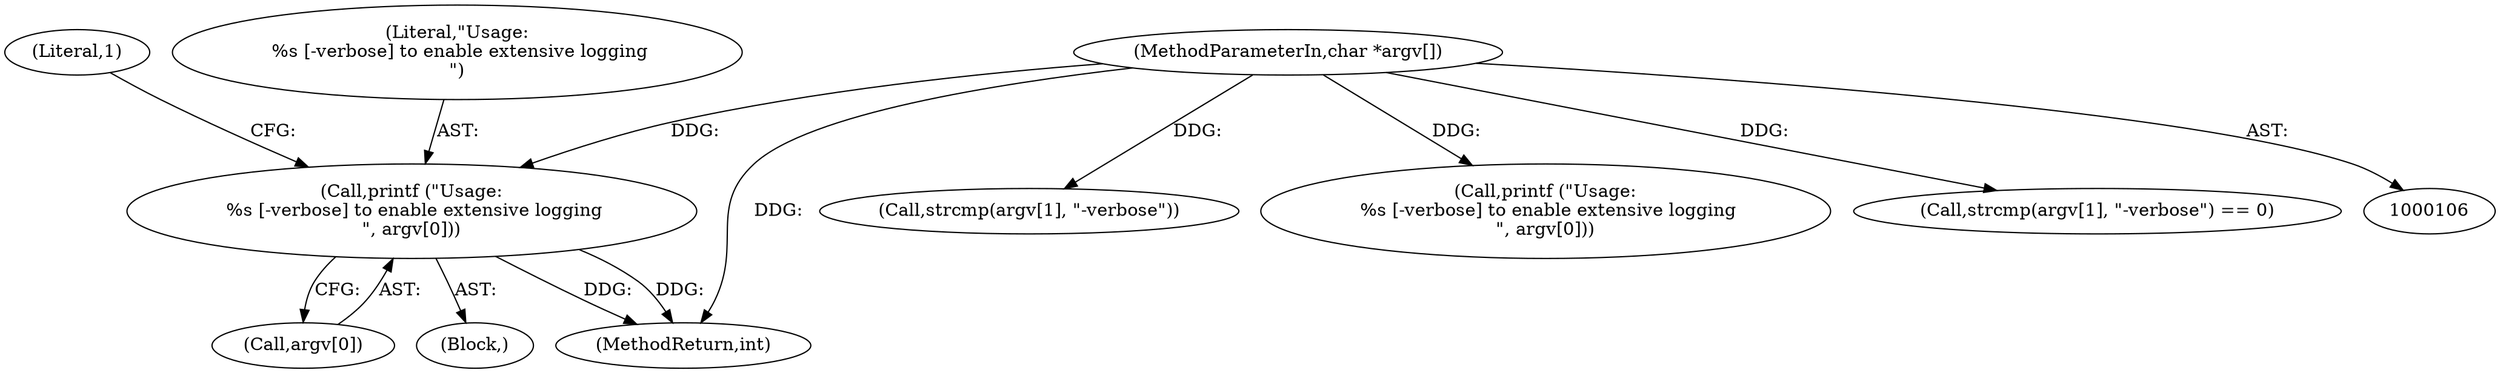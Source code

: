 digraph "0_bzrtp_bbb1e6e2f467ee4bd7b9a8c800e4f07343d7d99b_1@pointer" {
"1000148" [label="(Call,printf (\"Usage:\n %s [-verbose] to enable extensive logging\n\", argv[0]))"];
"1000108" [label="(MethodParameterIn,char *argv[])"];
"1000108" [label="(MethodParameterIn,char *argv[])"];
"1000136" [label="(Call,strcmp(argv[1], \"-verbose\"))"];
"1000157" [label="(Call,printf (\"Usage:\n %s [-verbose] to enable extensive logging\n\", argv[0]))"];
"1000148" [label="(Call,printf (\"Usage:\n %s [-verbose] to enable extensive logging\n\", argv[0]))"];
"1000150" [label="(Call,argv[0])"];
"1000135" [label="(Call,strcmp(argv[1], \"-verbose\") == 0)"];
"1000147" [label="(Block,)"];
"1000247" [label="(MethodReturn,int)"];
"1000154" [label="(Literal,1)"];
"1000149" [label="(Literal,\"Usage:\n %s [-verbose] to enable extensive logging\n\")"];
"1000148" -> "1000147"  [label="AST: "];
"1000148" -> "1000150"  [label="CFG: "];
"1000149" -> "1000148"  [label="AST: "];
"1000150" -> "1000148"  [label="AST: "];
"1000154" -> "1000148"  [label="CFG: "];
"1000148" -> "1000247"  [label="DDG: "];
"1000148" -> "1000247"  [label="DDG: "];
"1000108" -> "1000148"  [label="DDG: "];
"1000108" -> "1000106"  [label="AST: "];
"1000108" -> "1000247"  [label="DDG: "];
"1000108" -> "1000135"  [label="DDG: "];
"1000108" -> "1000136"  [label="DDG: "];
"1000108" -> "1000157"  [label="DDG: "];
}
